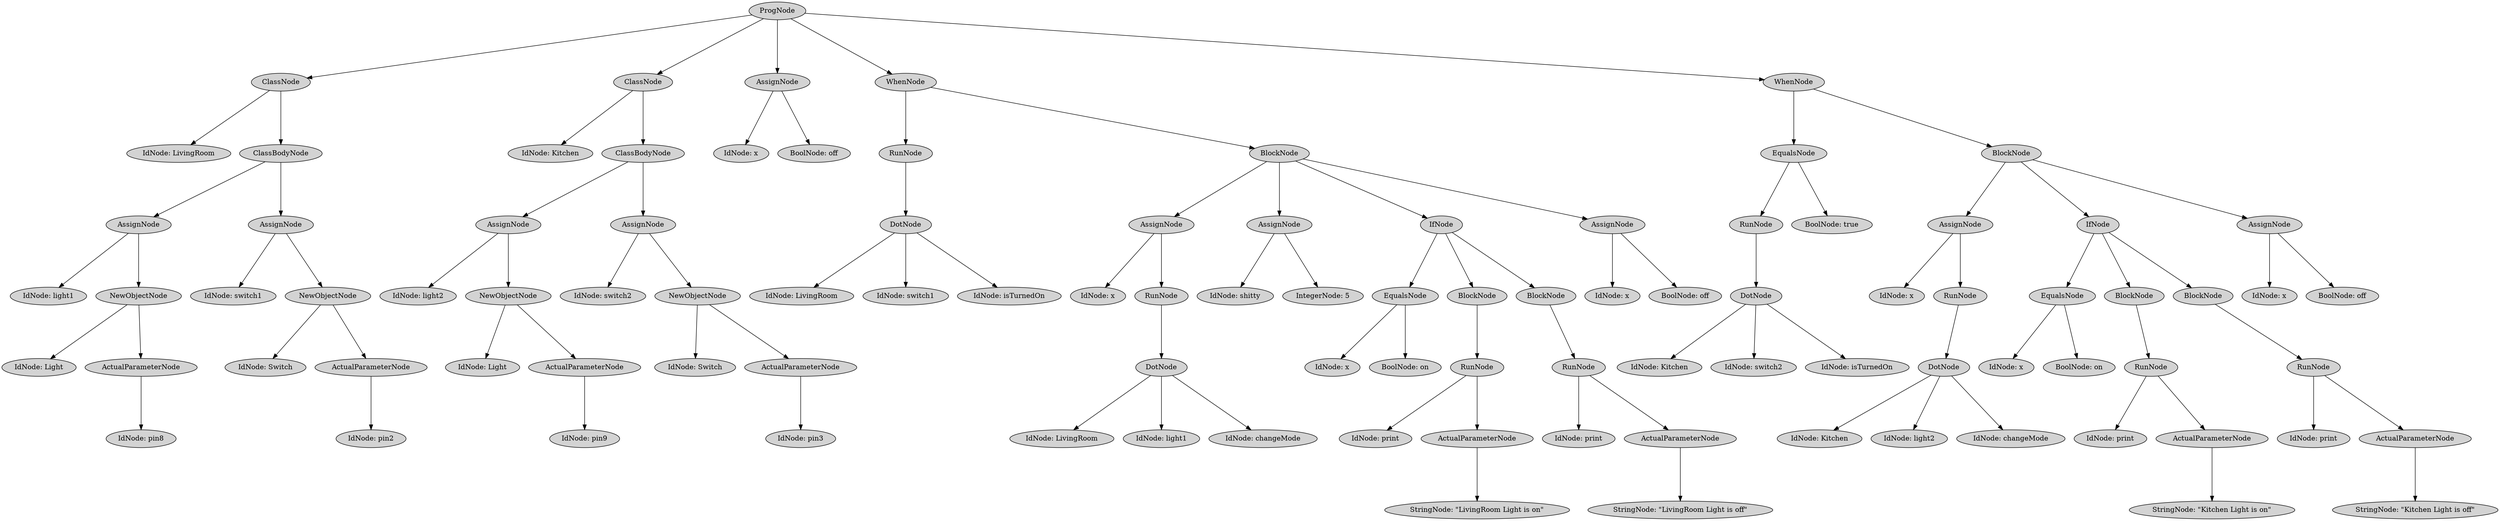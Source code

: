 digraph G {
	graph [ranksep=1.5 ratio=fill]
	node [style=filled]
	3092459 [label=ProgNode]
	3092463 [label=ClassNode]
	3092459 -> 3092463
	3092451 [label="IdNode: LivingRoom"]
	3092463 -> 3092451
	3092457 [label=ClassBodyNode]
	3092463 -> 3092457
	3092467 [label=AssignNode]
	3092457 -> 3092467
	3092471 [label="IdNode: light1"]
	3092467 -> 3092471
	3094279 [label=NewObjectNode]
	3092467 -> 3094279
	3094283 [label="IdNode: Light"]
	3094279 -> 3094283
	3094281 [label=ActualParameterNode]
	3094279 -> 3094281
	3094307 [label="IdNode: pin8"]
	3094281 -> 3094307
	3092469 [label=AssignNode]
	3092457 -> 3092469
	3092477 [label="IdNode: switch1"]
	3092469 -> 3092477
	3094289 [label=NewObjectNode]
	3092469 -> 3094289
	3094295 [label="IdNode: Switch"]
	3094289 -> 3094295
	3094291 [label=ActualParameterNode]
	3094289 -> 3094291
	3094321 [label="IdNode: pin2"]
	3094291 -> 3094321
	3092461 [label=ClassNode]
	3092459 -> 3092461
	3092479 [label="IdNode: Kitchen"]
	3092461 -> 3092479
	3092475 [label=ClassBodyNode]
	3092461 -> 3092475
	3094275 [label=AssignNode]
	3092475 -> 3094275
	3094293 [label="IdNode: light2"]
	3094275 -> 3094293
	3094311 [label=NewObjectNode]
	3094275 -> 3094311
	3094313 [label="IdNode: Light"]
	3094311 -> 3094313
	3094305 [label=ActualParameterNode]
	3094311 -> 3094305
	3094339 [label="IdNode: pin9"]
	3094305 -> 3094339
	3094285 [label=AssignNode]
	3092475 -> 3094285
	3094309 [label="IdNode: switch2"]
	3094285 -> 3094309
	3094323 [label=NewObjectNode]
	3094285 -> 3094323
	3094327 [label="IdNode: Switch"]
	3094323 -> 3094327
	3094325 [label=ActualParameterNode]
	3094323 -> 3094325
	3094353 [label="IdNode: pin3"]
	3094325 -> 3094353
	3094287 [label=AssignNode]
	3092459 -> 3094287
	3094297 [label="IdNode: x"]
	3094287 -> 3094297
	3094341 [label="BoolNode: off"]
	3094287 -> 3094341
	3094303 [label=WhenNode]
	3092459 -> 3094303
	3094333 [label=RunNode]
	3094303 -> 3094333
	3094355 [label=DotNode]
	3094333 -> 3094355
	3094345 [label="IdNode: LivingRoom"]
	3094355 -> 3094345
	3094347 [label="IdNode: switch1"]
	3094355 -> 3094347
	3094357 [label="IdNode: isTurnedOn"]
	3094355 -> 3094357
	3094319 [label=BlockNode]
	3094303 -> 3094319
	3094301 [label=AssignNode]
	3094319 -> 3094301
	3094315 [label="IdNode: x"]
	3094301 -> 3094315
	3094361 [label=RunNode]
	3094301 -> 3094361
	3094373 [label=DotNode]
	3094361 -> 3094373
	3094367 [label="IdNode: LivingRoom"]
	3094373 -> 3094367
	3094371 [label="IdNode: light1"]
	3094373 -> 3094371
	3094375 [label="IdNode: changeMode"]
	3094373 -> 3094375
	3094329 [label=AssignNode]
	3094319 -> 3094329
	3094343 [label="IdNode: shitty"]
	3094329 -> 3094343
	3094379 [label="IntegerNode: 5"]
	3094329 -> 3094379
	3094331 [label=IfNode]
	3094319 -> 3094331
	3094359 [label=EqualsNode]
	3094331 -> 3094359
	3094387 [label="IdNode: x"]
	3094359 -> 3094387
	3094391 [label="BoolNode: on"]
	3094359 -> 3094391
	3094363 [label=BlockNode]
	3094331 -> 3094363
	3094365 [label=RunNode]
	3094363 -> 3094365
	3094383 [label="IdNode: print"]
	3094365 -> 3094383
	3094381 [label=ActualParameterNode]
	3094365 -> 3094381
	3094401 [label="StringNode: \"LivingRoom Light is on\""]
	3094381 -> 3094401
	3094389 [label=BlockNode]
	3094331 -> 3094389
	3094385 [label=RunNode]
	3094389 -> 3094385
	3094397 [label="IdNode: print"]
	3094385 -> 3094397
	3094393 [label=ActualParameterNode]
	3094385 -> 3094393
	3094415 [label="StringNode: \"LivingRoom Light is off\""]
	3094393 -> 3094415
	3094369 [label=AssignNode]
	3094319 -> 3094369
	3094405 [label="IdNode: x"]
	3094369 -> 3094405
	3094417 [label="BoolNode: off"]
	3094369 -> 3094417
	3094299 [label=WhenNode]
	3092459 -> 3094299
	3094403 [label=EqualsNode]
	3094299 -> 3094403
	3094407 [label=RunNode]
	3094403 -> 3094407
	3094423 [label=DotNode]
	3094407 -> 3094423
	3094411 [label="IdNode: Kitchen"]
	3094423 -> 3094411
	3094421 [label="IdNode: switch2"]
	3094423 -> 3094421
	3094425 [label="IdNode: isTurnedOn"]
	3094423 -> 3094425
	3094419 [label="BoolNode: true"]
	3094403 -> 3094419
	3094349 [label=BlockNode]
	3094299 -> 3094349
	3094337 [label=AssignNode]
	3094349 -> 3094337
	3094413 [label="IdNode: x"]
	3094337 -> 3094413
	3094435 [label=RunNode]
	3094337 -> 3094435
	3094447 [label=DotNode]
	3094435 -> 3094447
	3094441 [label="IdNode: Kitchen"]
	3094447 -> 3094441
	3094445 [label="IdNode: light2"]
	3094447 -> 3094445
	3094449 [label="IdNode: changeMode"]
	3094447 -> 3094449
	3094377 [label=IfNode]
	3094349 -> 3094377
	3094429 [label=EqualsNode]
	3094377 -> 3094429
	3094453 [label="IdNode: x"]
	3094429 -> 3094453
	3094457 [label="BoolNode: on"]
	3094429 -> 3094457
	3094431 [label=BlockNode]
	3094377 -> 3094431
	3094409 [label=RunNode]
	3094431 -> 3094409
	3094443 [label="IdNode: print"]
	3094409 -> 3094443
	3094439 [label=ActualParameterNode]
	3094409 -> 3094439
	3094467 [label="StringNode: \"Kitchen Light is on\""]
	3094439 -> 3094467
	3094455 [label=BlockNode]
	3094377 -> 3094455
	3094451 [label=RunNode]
	3094455 -> 3094451
	3094463 [label="IdNode: print"]
	3094451 -> 3094463
	3094459 [label=ActualParameterNode]
	3094451 -> 3094459
	3094481 [label="StringNode: \"Kitchen Light is off\""]
	3094459 -> 3094481
	3094433 [label=AssignNode]
	3094349 -> 3094433
	3094471 [label="IdNode: x"]
	3094433 -> 3094471
	3094483 [label="BoolNode: off"]
	3094433 -> 3094483
	overlap=false
}
